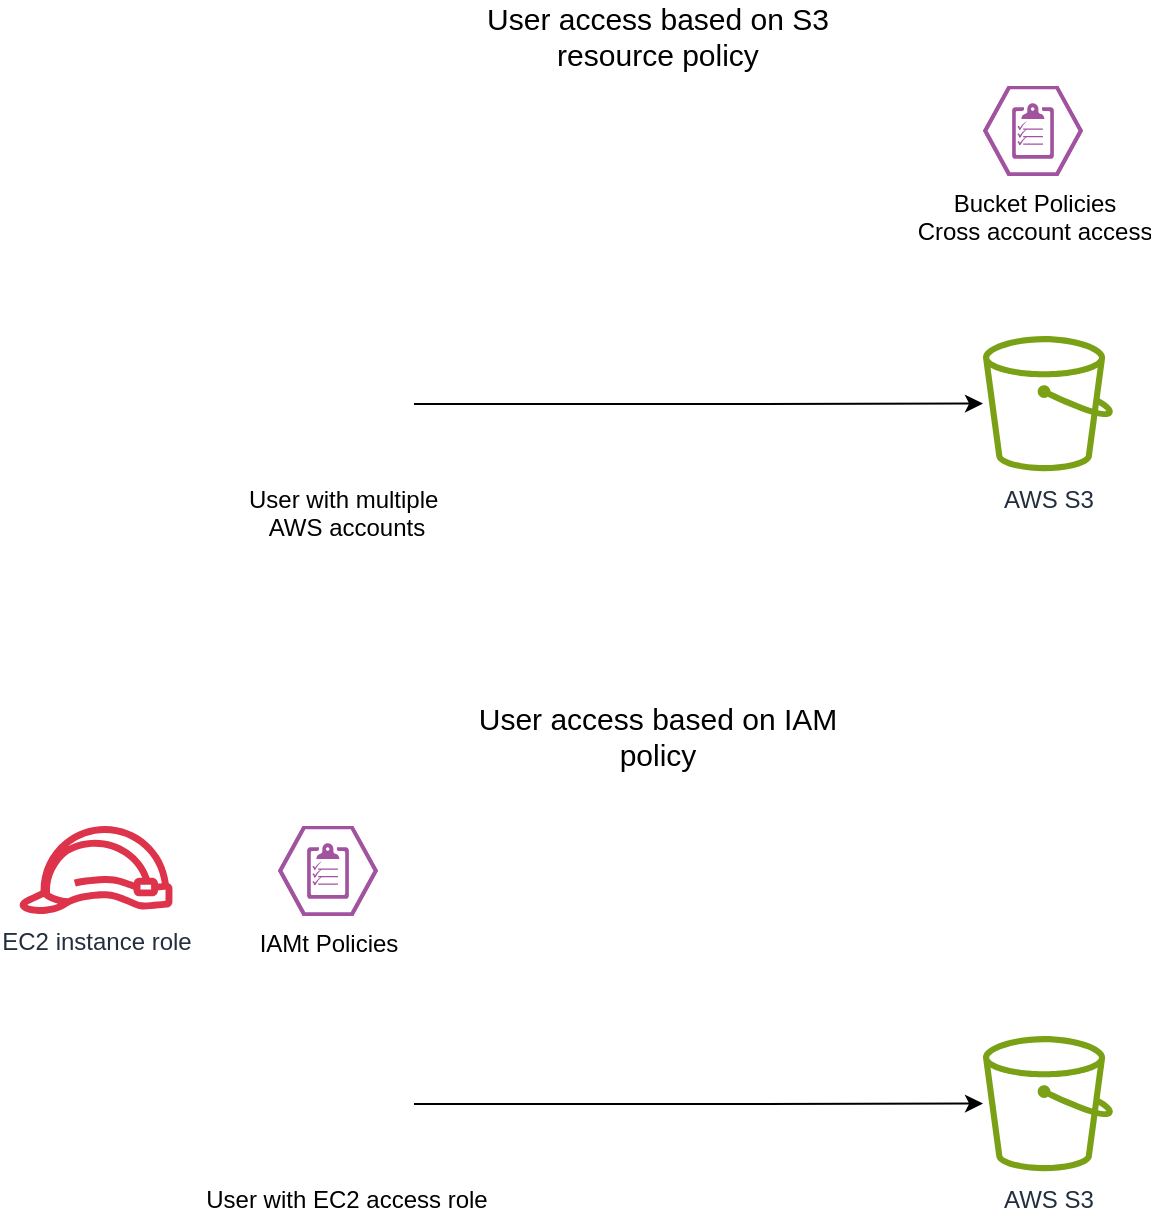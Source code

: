 <mxfile version="24.8.3">
  <diagram name="Page-1" id="JNNMsCdFVjWHwH4HeEpe">
    <mxGraphModel dx="1122" dy="639" grid="1" gridSize="10" guides="1" tooltips="1" connect="1" arrows="1" fold="1" page="1" pageScale="1" pageWidth="850" pageHeight="1100" math="0" shadow="0">
      <root>
        <mxCell id="0" />
        <mxCell id="1" parent="0" />
        <mxCell id="bprFpwVtBoHuUyFs9eWT-1" value="AWS S3" style="sketch=0;outlineConnect=0;fontColor=#232F3E;gradientColor=none;fillColor=#7AA116;strokeColor=none;dashed=0;verticalLabelPosition=bottom;verticalAlign=top;align=center;html=1;fontSize=12;fontStyle=0;aspect=fixed;pointerEvents=1;shape=mxgraph.aws4.bucket;" vertex="1" parent="1">
          <mxGeometry x="592.5" y="315" width="65" height="67.6" as="geometry" />
        </mxCell>
        <mxCell id="bprFpwVtBoHuUyFs9eWT-2" value="Bucket Policies&lt;div&gt;Cross account access&lt;/div&gt;" style="verticalLabelPosition=bottom;sketch=0;html=1;fillColor=#A153A0;strokeColor=#ffffff;verticalAlign=top;align=center;points=[[0,0.5,0],[0.125,0.25,0],[0.25,0,0],[0.5,0,0],[0.75,0,0],[0.875,0.25,0],[1,0.5,0],[0.875,0.75,0],[0.75,1,0],[0.5,1,0],[0.125,0.75,0]];pointerEvents=1;shape=mxgraph.cisco_safe.compositeIcon;bgIcon=mxgraph.cisco_safe.design.blank_device;resIcon=mxgraph.cisco_safe.design.policy_2;" vertex="1" parent="1">
          <mxGeometry x="592.5" y="190" width="50" height="45" as="geometry" />
        </mxCell>
        <mxCell id="bprFpwVtBoHuUyFs9eWT-4" style="edgeStyle=orthogonalEdgeStyle;rounded=0;orthogonalLoop=1;jettySize=auto;html=1;" edge="1" parent="1" source="bprFpwVtBoHuUyFs9eWT-3" target="bprFpwVtBoHuUyFs9eWT-1">
          <mxGeometry relative="1" as="geometry" />
        </mxCell>
        <mxCell id="bprFpwVtBoHuUyFs9eWT-3" value="User with multiple&amp;nbsp;&lt;div&gt;AWS accounts&lt;/div&gt;" style="shape=image;html=1;verticalAlign=top;verticalLabelPosition=bottom;labelBackgroundColor=#ffffff;imageAspect=0;aspect=fixed;image=https://cdn2.iconfinder.com/data/icons/essential-web-2/50/user-group-team-duo-partner-128.png" vertex="1" parent="1">
          <mxGeometry x="240" y="315" width="68" height="68" as="geometry" />
        </mxCell>
        <mxCell id="bprFpwVtBoHuUyFs9eWT-5" value="User access based on S3 resource policy" style="text;html=1;align=center;verticalAlign=middle;whiteSpace=wrap;rounded=0;fontSize=15;" vertex="1" parent="1">
          <mxGeometry x="320" y="150" width="220" height="30" as="geometry" />
        </mxCell>
        <mxCell id="bprFpwVtBoHuUyFs9eWT-6" value="AWS S3" style="sketch=0;outlineConnect=0;fontColor=#232F3E;gradientColor=none;fillColor=#7AA116;strokeColor=none;dashed=0;verticalLabelPosition=bottom;verticalAlign=top;align=center;html=1;fontSize=12;fontStyle=0;aspect=fixed;pointerEvents=1;shape=mxgraph.aws4.bucket;" vertex="1" parent="1">
          <mxGeometry x="592.5" y="665" width="65" height="67.6" as="geometry" />
        </mxCell>
        <mxCell id="bprFpwVtBoHuUyFs9eWT-7" value="IAMt Policies" style="verticalLabelPosition=bottom;sketch=0;html=1;fillColor=#A153A0;strokeColor=#ffffff;verticalAlign=top;align=center;points=[[0,0.5,0],[0.125,0.25,0],[0.25,0,0],[0.5,0,0],[0.75,0,0],[0.875,0.25,0],[1,0.5,0],[0.875,0.75,0],[0.75,1,0],[0.5,1,0],[0.125,0.75,0]];pointerEvents=1;shape=mxgraph.cisco_safe.compositeIcon;bgIcon=mxgraph.cisco_safe.design.blank_device;resIcon=mxgraph.cisco_safe.design.policy_2;" vertex="1" parent="1">
          <mxGeometry x="240" y="560" width="50" height="45" as="geometry" />
        </mxCell>
        <mxCell id="bprFpwVtBoHuUyFs9eWT-8" style="edgeStyle=orthogonalEdgeStyle;rounded=0;orthogonalLoop=1;jettySize=auto;html=1;" edge="1" parent="1" source="bprFpwVtBoHuUyFs9eWT-9" target="bprFpwVtBoHuUyFs9eWT-6">
          <mxGeometry relative="1" as="geometry" />
        </mxCell>
        <mxCell id="bprFpwVtBoHuUyFs9eWT-9" value="User with EC2 access role" style="shape=image;html=1;verticalAlign=top;verticalLabelPosition=bottom;labelBackgroundColor=#ffffff;imageAspect=0;aspect=fixed;image=https://cdn2.iconfinder.com/data/icons/essential-web-2/50/user-group-team-duo-partner-128.png" vertex="1" parent="1">
          <mxGeometry x="240" y="665" width="68" height="68" as="geometry" />
        </mxCell>
        <mxCell id="bprFpwVtBoHuUyFs9eWT-10" value="User access based on IAM policy" style="text;html=1;align=center;verticalAlign=middle;whiteSpace=wrap;rounded=0;fontSize=15;" vertex="1" parent="1">
          <mxGeometry x="320" y="500" width="220" height="30" as="geometry" />
        </mxCell>
        <mxCell id="bprFpwVtBoHuUyFs9eWT-11" value="EC2 instance role" style="sketch=0;outlineConnect=0;fontColor=#232F3E;gradientColor=none;fillColor=#DD344C;strokeColor=none;dashed=0;verticalLabelPosition=bottom;verticalAlign=top;align=center;html=1;fontSize=12;fontStyle=0;aspect=fixed;pointerEvents=1;shape=mxgraph.aws4.role;" vertex="1" parent="1">
          <mxGeometry x="110" y="560" width="78" height="44" as="geometry" />
        </mxCell>
      </root>
    </mxGraphModel>
  </diagram>
</mxfile>
